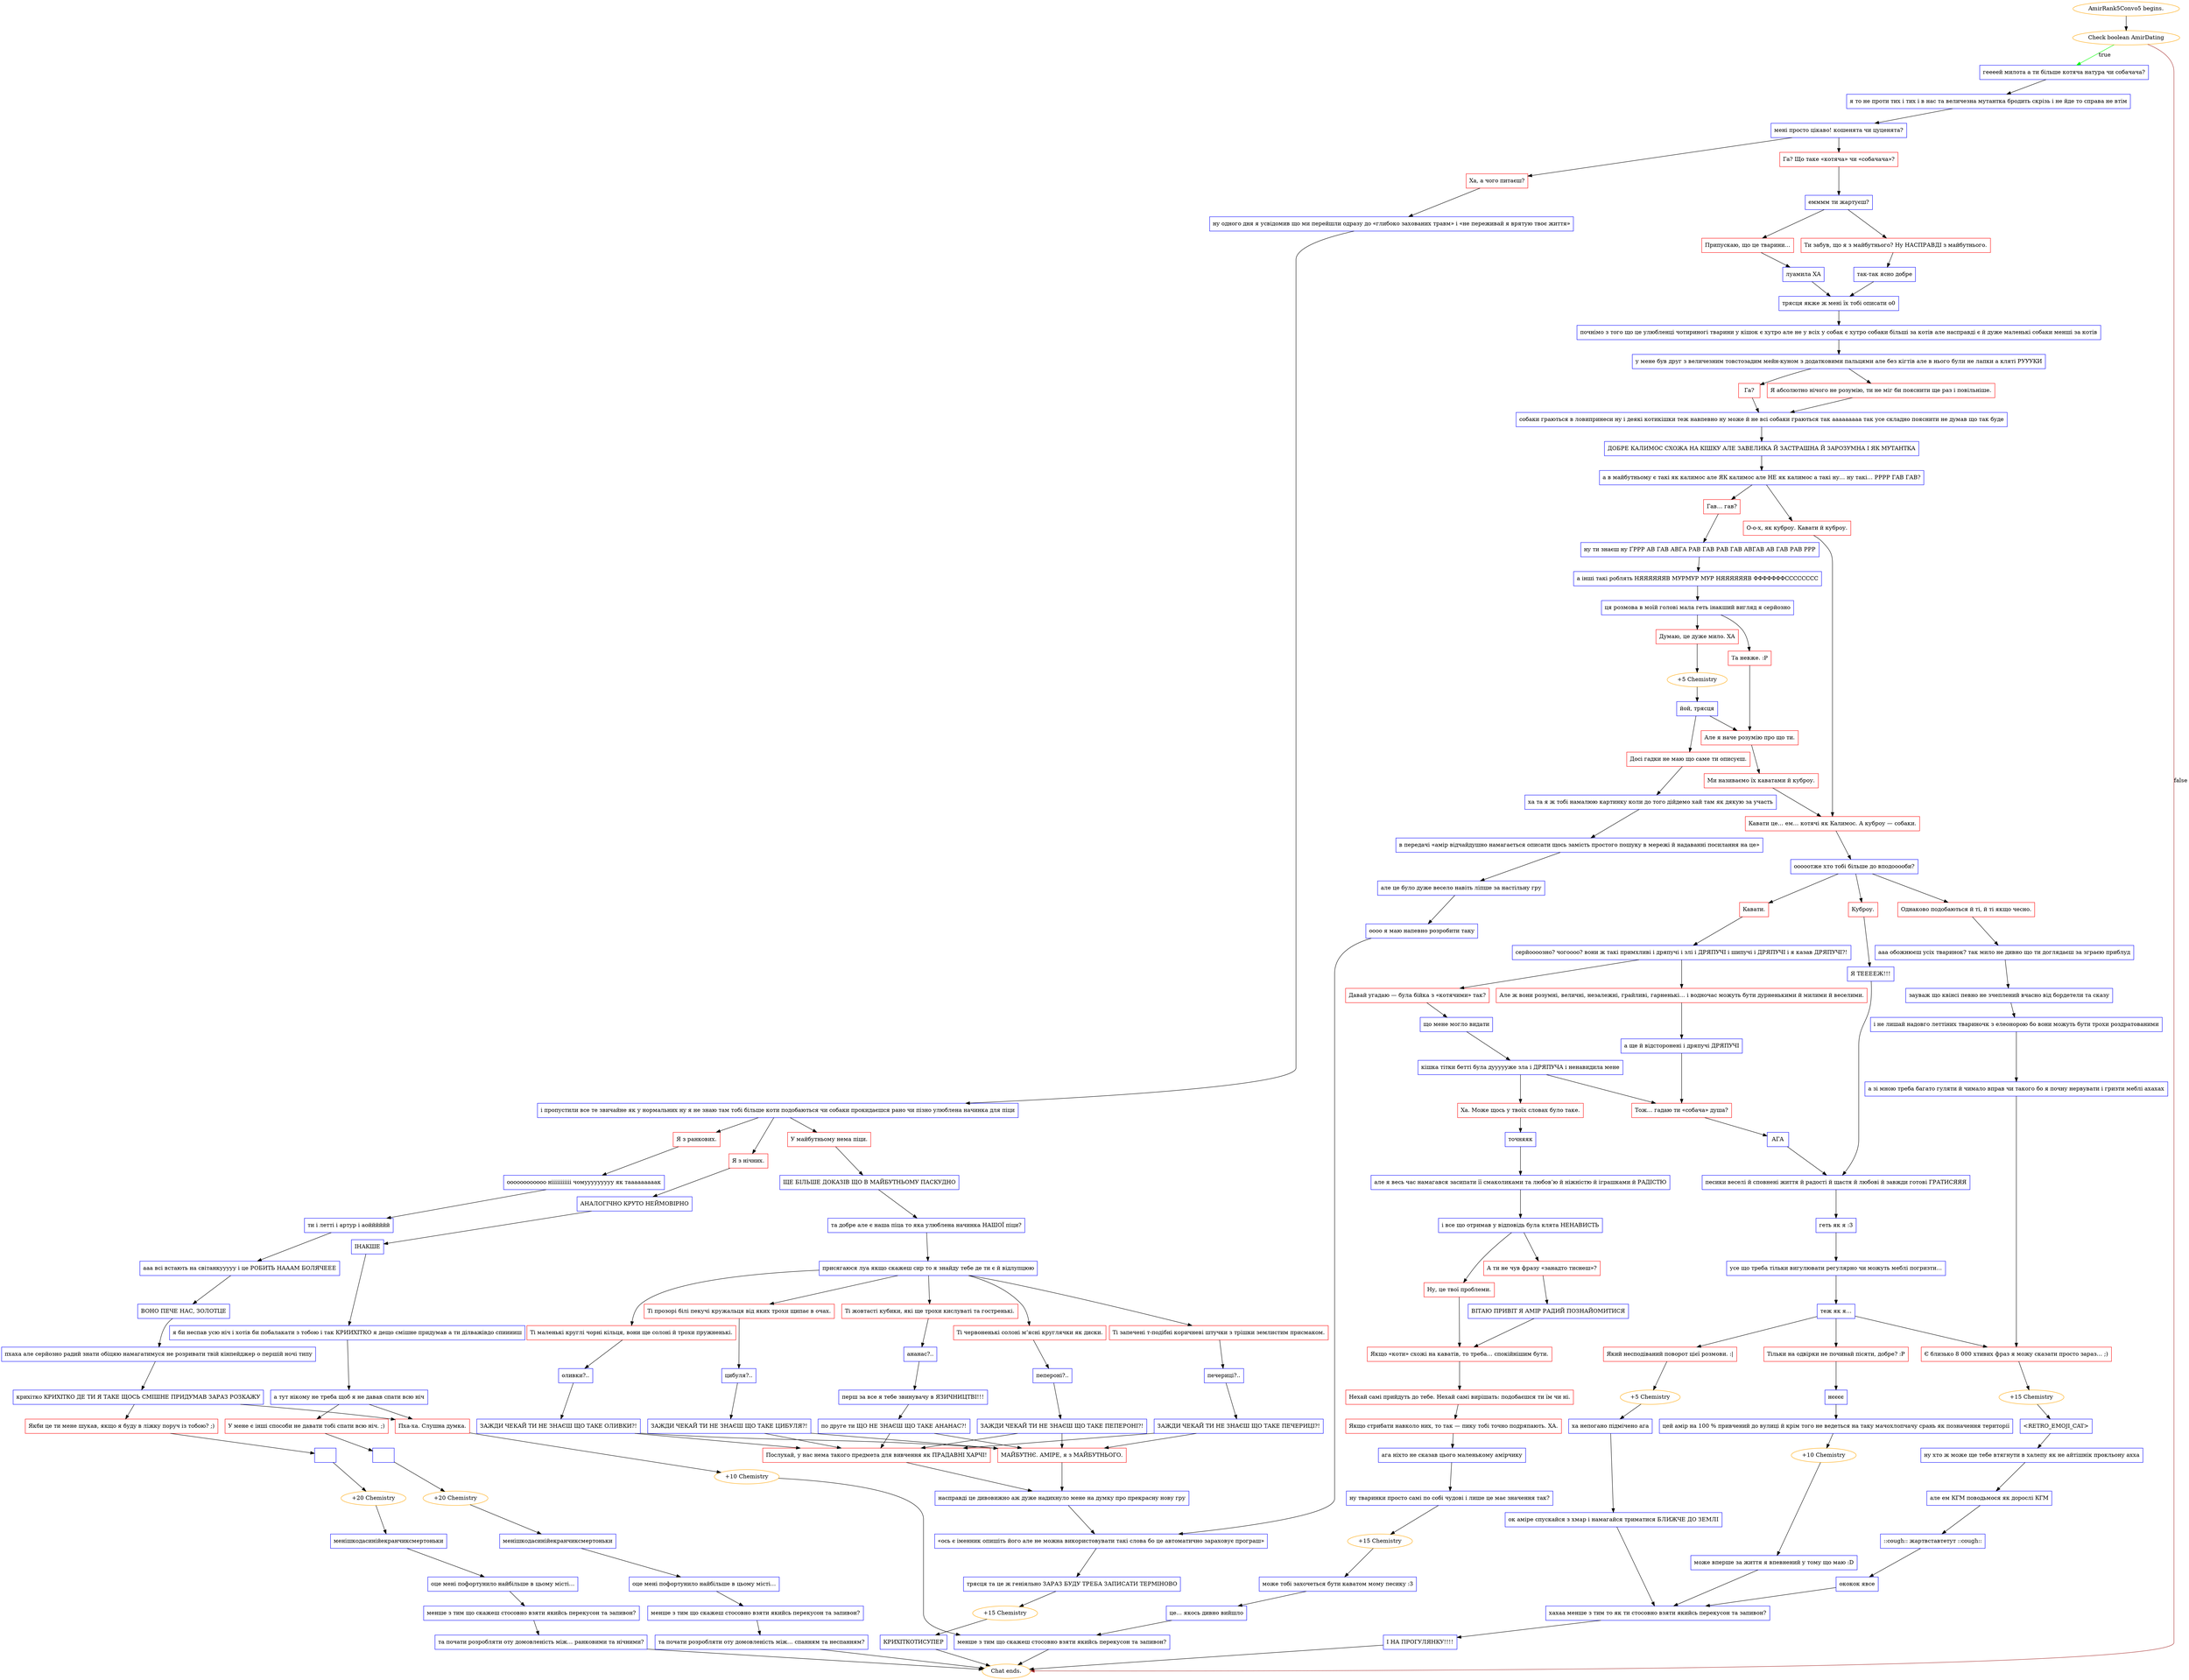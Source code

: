 digraph {
	"AmirRank5Convo5 begins." [color=orange];
		"AmirRank5Convo5 begins." -> j3879414663;
	j3879414663 [label="Check boolean AmirDating",color=orange];
		j3879414663 -> j1353993145 [label=true,color=green];
		j3879414663 -> "Chat ends." [label=false,color=brown];
	j1353993145 [label="геееей милота а ти більше котяча натура чи собачача?",shape=box,color=blue];
		j1353993145 -> j1769073111;
	"Chat ends." [color=orange];
	j1769073111 [label="я то не проти тих і тих і в нас та величезна мутантка бродить скрізь і не йде то справа не втім",shape=box,color=blue];
		j1769073111 -> j3274690112;
	j3274690112 [label="мені просто цікаво! кошенята чи цуценята?",shape=box,color=blue];
		j3274690112 -> j319155789;
		j3274690112 -> j1155058448;
	j319155789 [label="Га? Що таке «котяча» чи «собачача»?",shape=box,color=red];
		j319155789 -> j1035656045;
	j1155058448 [label="Ха, а чого питаєш?",shape=box,color=red];
		j1155058448 -> j1392165703;
	j1035656045 [label="емммм ти жартуєш?",shape=box,color=blue];
		j1035656045 -> j4047096736;
		j1035656045 -> j946358981;
	j1392165703 [label="ну одного дня я усвідомив що ми перейшли одразу до «глибоко захованих травм» і «не переживай я врятую твоє життя»",shape=box,color=blue];
		j1392165703 -> j2135425377;
	j4047096736 [label="Ти забув, що я з майбутнього? Ну НАСПРАВДІ з майбутнього.",shape=box,color=red];
		j4047096736 -> j929149371;
	j946358981 [label="Припускаю, що це тварини…",shape=box,color=red];
		j946358981 -> j2131889244;
	j2135425377 [label="і пропустили все те звичайне як у нормальних ну я не знаю там тобі більше коти подобаються чи собаки прокидаєшся рано чи пізно улюблена начинка для піци",shape=box,color=blue];
		j2135425377 -> j308864620;
		j2135425377 -> j214006978;
		j2135425377 -> j3785923624;
	j929149371 [label="так-так ясно добре",shape=box,color=blue];
		j929149371 -> j499389953;
	j2131889244 [label="луамила ХА",shape=box,color=blue];
		j2131889244 -> j499389953;
	j308864620 [label="Я з ранкових.",shape=box,color=red];
		j308864620 -> j2543437839;
	j214006978 [label="Я з нічних.",shape=box,color=red];
		j214006978 -> j3682458064;
	j3785923624 [label="У майбутньому нема піци.",shape=box,color=red];
		j3785923624 -> j791164881;
	j499389953 [label="трясця якже ж мені їх тобі описати о0",shape=box,color=blue];
		j499389953 -> j1248689382;
	j2543437839 [label="оооооооооооо нііііііііііі чомууууууууу як тааааааааак",shape=box,color=blue];
		j2543437839 -> j1071940;
	j3682458064 [label="АНАЛОГІЧНО КРУТО НЕЙМОВІРНО",shape=box,color=blue];
		j3682458064 -> j4131285755;
	j791164881 [label="ЩЕ БІЛЬШЕ ДОКАЗІВ ЩО В МАЙБУТНЬОМУ ПАСКУДНО",shape=box,color=blue];
		j791164881 -> j2539927394;
	j1248689382 [label="почнімо з того що це улюбленці чотириногі тварини у кішок є хутро але не у всіх у собак є хутро собаки більші за котів але насправді є й дуже маленькі собаки менші за котів",shape=box,color=blue];
		j1248689382 -> j553737249;
	j1071940 [label="ти і летті і артур і аойййййй",shape=box,color=blue];
		j1071940 -> j3695884384;
	j4131285755 [label="ІНАКШЕ",shape=box,color=blue];
		j4131285755 -> j7566762;
	j2539927394 [label="та добре але є наша піца то яка улюблена начинка НАШОЇ піци?",shape=box,color=blue];
		j2539927394 -> j284750938;
	j553737249 [label="у мене був друг з величезним товстозадим мейн-куном з додатковими пальцями але без кігтів але в нього були не лапки а кляті РУУУКИ",shape=box,color=blue];
		j553737249 -> j2567126998;
		j553737249 -> j1906995864;
	j3695884384 [label="ааа всі встають на світанкууууу і це РОБИТЬ НАААМ БОЛЯЧЕЕЕ",shape=box,color=blue];
		j3695884384 -> j1131788651;
	j7566762 [label="я би неспав усю ніч і хотів би побалакати з тобою і так КРИИХІТКО я дещо смішне придумав а ти ділважівдо спииииш",shape=box,color=blue];
		j7566762 -> j1767662171;
	j284750938 [label="присягаюся луа якщо скажеш сир то я знайду тебе де ти є й відлупцюю",shape=box,color=blue];
		j284750938 -> j1657921556;
		j284750938 -> j2493744842;
		j284750938 -> j1195632617;
		j284750938 -> j2542762309;
		j284750938 -> j2886550522;
	j2567126998 [label="Я абсолютно нічого не розумію, ти не міг би пояснити ще раз і повільніше.",shape=box,color=red];
		j2567126998 -> j3149337959;
	j1906995864 [label="Га?",shape=box,color=red];
		j1906995864 -> j3149337959;
	j1131788651 [label="ВОНО ПЕЧЕ НАС, ЗОЛОТЦЕ",shape=box,color=blue];
		j1131788651 -> j4007543125;
	j1767662171 [label="а тут нікому не треба щоб я не давав спати всю ніч",shape=box,color=blue];
		j1767662171 -> j3454513835;
		j1767662171 -> j403462499;
	j1657921556 [label="Ті червоненькі солоні м’ясні круглячки як диски.",shape=box,color=red];
		j1657921556 -> j1909719722;
	j2493744842 [label="Ті маленькі круглі чорні кільця, вони ще солоні й трохи пружненькі.",shape=box,color=red];
		j2493744842 -> j2838118472;
	j1195632617 [label="Ті запечені т-подібні коричневі штучки з трішки землистим присмаком.",shape=box,color=red];
		j1195632617 -> j814139504;
	j2542762309 [label="Ті прозорі білі пекучі кружальця від яких трохи щипає в очах.",shape=box,color=red];
		j2542762309 -> j3679780802;
	j2886550522 [label="Ті жовтасті кубики, які ще трохи кислуваті та гостренькі.",shape=box,color=red];
		j2886550522 -> j551915131;
	j3149337959 [label="собаки граються в ловипринеси ну і деякі котикішки теж навпевно ну може й не всі собаки граються так ааааааааа так усе складно пояснити не думав що так буде",shape=box,color=blue];
		j3149337959 -> j2882502291;
	j4007543125 [label="пхаха але серйозно радий знати обіцяю намагатимуся не розривати твій кінпейджер о першій ночі типу",shape=box,color=blue];
		j4007543125 -> j424193700;
	j3454513835 [label="У мене є інші способи не давати тобі спати всю ніч. ;)",shape=box,color=red];
		j3454513835 -> j2539762879;
	j403462499 [label="Пха-ха. Слушна думка.",shape=box,color=red];
		j403462499 -> j707821497;
	j1909719722 [label="пепероні?..",shape=box,color=blue];
		j1909719722 -> j914357405;
	j2838118472 [label="оливки?..",shape=box,color=blue];
		j2838118472 -> j1199030436;
	j814139504 [label="печериці?..",shape=box,color=blue];
		j814139504 -> j2586718119;
	j3679780802 [label="цибуля?..",shape=box,color=blue];
		j3679780802 -> j3522758904;
	j551915131 [label="ананас?..",shape=box,color=blue];
		j551915131 -> j453019877;
	j2882502291 [label="ДОБРЕ КАЛИМОС СХОЖА НА КІШКУ АЛЕ ЗАВЕЛИКА Й ЗАСТРАШНА Й ЗАРОЗУМНА І ЯК МУТАНТКА",shape=box,color=blue];
		j2882502291 -> j506392338;
	j424193700 [label="крихітко КРИХІТКО ДЕ ТИ Я ТАКЕ ЩОСЬ СМІШНЕ ПРИДУМАВ ЗАРАЗ РОЗКАЖУ",shape=box,color=blue];
		j424193700 -> j599120921;
		j424193700 -> j403462499;
	j2539762879 [label="  ",shape=box,color=blue];
		j2539762879 -> j2047733827;
	j707821497 [label="+10 Chemistry",color=orange];
		j707821497 -> j3598586453;
	j914357405 [label="ЗАЖДИ ЧЕКАЙ ТИ НЕ ЗНАЄШ ЩО ТАКЕ ПЕПЕРОНІ?!",shape=box,color=blue];
		j914357405 -> j1613707485;
		j914357405 -> j4058482037;
	j1199030436 [label="ЗАЖДИ ЧЕКАЙ ТИ НЕ ЗНАЄШ ЩО ТАКЕ ОЛИВКИ?!",shape=box,color=blue];
		j1199030436 -> j1613707485;
		j1199030436 -> j4058482037;
	j2586718119 [label="ЗАЖДИ ЧЕКАЙ ТИ НЕ ЗНАЄШ ЩО ТАКЕ ПЕЧЕРИЦІ?!",shape=box,color=blue];
		j2586718119 -> j1613707485;
		j2586718119 -> j4058482037;
	j3522758904 [label="ЗАЖДИ ЧЕКАЙ ТИ НЕ ЗНАЄШ ЩО ТАКЕ ЦИБУЛЯ?!",shape=box,color=blue];
		j3522758904 -> j1613707485;
		j3522758904 -> j4058482037;
	j453019877 [label="перш за все я тебе звинувачу в ЯЗИЧНИЦТВІ!!!",shape=box,color=blue];
		j453019877 -> j2237622732;
	j506392338 [label="а в майбутньому є такі як калимос але ЯК калимос але НЕ як калимос а такі ну… ну такі… РРРР ГАВ ГАВ?",shape=box,color=blue];
		j506392338 -> j624590397;
		j506392338 -> j661119678;
	j599120921 [label="Якби це ти мене шукав, якщо я буду в ліжку поруч із тобою? ;)",shape=box,color=red];
		j599120921 -> j2011298532;
	j2047733827 [label="+20 Chemistry",color=orange];
		j2047733827 -> j2591768188;
	j3598586453 [label="менше з тим що скажеш стосовно взяти якийсь перекусон та запивон?",shape=box,color=blue];
		j3598586453 -> "Chat ends.";
	j1613707485 [label="МАЙБУТНЄ. АМІРЕ, я з МАЙБУТНЬОГО.",shape=box,color=red];
		j1613707485 -> j2581868354;
	j4058482037 [label="Послухай, у нас нема такого предмета для вивчення як ПРАДАВНІ ХАРЧІ!",shape=box,color=red];
		j4058482037 -> j2581868354;
	j2237622732 [label="по друге ти ЩО НЕ ЗНАЄШ ЩО ТАКЕ АНАНАС?!",shape=box,color=blue];
		j2237622732 -> j1613707485;
		j2237622732 -> j4058482037;
	j624590397 [label="О-о-х, як куброу. Кавати й куброу.",shape=box,color=red];
		j624590397 -> j2770587064;
	j661119678 [label="Гав… гав?",shape=box,color=red];
		j661119678 -> j3100428914;
	j2011298532 [label="  ",shape=box,color=blue];
		j2011298532 -> j929526123;
	j2591768188 [label="менішкодасинійекранчиксмертоньки",shape=box,color=blue];
		j2591768188 -> j2786595477;
	j2581868354 [label="насправді це дивовижно аж дуже надихнуло мене на думку про прекрасну нову гру",shape=box,color=blue];
		j2581868354 -> j3379775273;
	j2770587064 [label="Кавати це… ем… котячі як Калимос. А куброу — собаки.",shape=box,color=red];
		j2770587064 -> j3610650597;
	j3100428914 [label="ну ти знаєш ну ҐРРР АВ ГАВ АВГА РАВ ГАВ РАВ ГАВ АВГАВ АВ ГАВ РАВ РРР",shape=box,color=blue];
		j3100428914 -> j3368201955;
	j929526123 [label="+20 Chemistry",color=orange];
		j929526123 -> j83580234;
	j2786595477 [label="оце мені пофортунило найбільше в цьому місті…",shape=box,color=blue];
		j2786595477 -> j2771231157;
	j3379775273 [label="«ось є іменник опишіть його але не можна використовувати такі слова бо це автоматично зараховує програш»",shape=box,color=blue];
		j3379775273 -> j935094780;
	j3610650597 [label="ооооотже хто тобі більше до вподооооби?",shape=box,color=blue];
		j3610650597 -> j3357680819;
		j3610650597 -> j3337452717;
		j3610650597 -> j1723420492;
	j3368201955 [label="а інші такі роблять НЯЯЯЯЯЯВ МУРМУР МУР НЯЯЯЯЯЯВ ФФФФФФФСССССССС",shape=box,color=blue];
		j3368201955 -> j1682860091;
	j83580234 [label="менішкодасинійекранчиксмертоньки",shape=box,color=blue];
		j83580234 -> j4057528912;
	j2771231157 [label="менше з тим що скажеш стосовно взяти якийсь перекусон та запивон?",shape=box,color=blue];
		j2771231157 -> j84313494;
	j935094780 [label="трясця та це ж геніяльно ЗАРАЗ БУДУ ТРЕБА ЗАПИСАТИ ТЕРМІНОВО",shape=box,color=blue];
		j935094780 -> j1763308434;
	j3357680819 [label="Кавати.",shape=box,color=red];
		j3357680819 -> j2177210758;
	j3337452717 [label="Куброу.",shape=box,color=red];
		j3337452717 -> j2108155432;
	j1723420492 [label="Однаково подобаються й ті, й ті якщо чесно.",shape=box,color=red];
		j1723420492 -> j3327069459;
	j1682860091 [label="ця розмова в моїй голові мала геть інакший вигляд я серйозно",shape=box,color=blue];
		j1682860091 -> j1257712004;
		j1682860091 -> j2987477205;
	j4057528912 [label="оце мені пофортунило найбільше в цьому місті…",shape=box,color=blue];
		j4057528912 -> j2938831442;
	j84313494 [label="та почати розробляти оту домовленість між… спанням та неспанням?",shape=box,color=blue];
		j84313494 -> "Chat ends.";
	j1763308434 [label="+15 Chemistry",color=orange];
		j1763308434 -> j1194915059;
	j2177210758 [label="серйоооозно? чогоооо? вони ж такі примхливі і дряпучі і злі і ДРЯПУЧІ і шипучі і ДРЯПУЧІ і я казав ДРЯПУЧІ?!",shape=box,color=blue];
		j2177210758 -> j234127210;
		j2177210758 -> j3250837687;
	j2108155432 [label="Я ТЕЕЕЕЖ!!!",shape=box,color=blue];
		j2108155432 -> j2292669580;
	j3327069459 [label="ааа обожнюєш усіх тваринок? так мило не дивно що ти доглядаєш за зграєю приблуд",shape=box,color=blue];
		j3327069459 -> j501713779;
	j1257712004 [label="Та невже. :Р",shape=box,color=red];
		j1257712004 -> j3153038862;
	j2987477205 [label="Думаю, це дуже мило. ХА",shape=box,color=red];
		j2987477205 -> j1739821749;
	j2938831442 [label="менше з тим що скажеш стосовно взяти якийсь перекусон та запивон?",shape=box,color=blue];
		j2938831442 -> j2065191991;
	j1194915059 [label="КРИХІТКОТИСУПЕР",shape=box,color=blue];
		j1194915059 -> "Chat ends.";
	j234127210 [label="Давай угадаю — була бійка з «котячими» так?",shape=box,color=red];
		j234127210 -> j1545299307;
	j3250837687 [label="Але ж вони розумні, величні, незалежні, грайливі, гарненькі… і водночас можуть бути дурненькими й милими й веселими.",shape=box,color=red];
		j3250837687 -> j3660858087;
	j2292669580 [label="песики веселі й сповнені життя й радості й щастя й любові й завжди готові ГРАТИСЯЯЯ",shape=box,color=blue];
		j2292669580 -> j1531185743;
	j501713779 [label="зауваж що квінсі певно не зчеплений вчасно від бордетели та сказу",shape=box,color=blue];
		j501713779 -> j4287678001;
	j3153038862 [label="Але я наче розумію про що ти.",shape=box,color=red];
		j3153038862 -> j1945806033;
	j1739821749 [label="+5 Chemistry",color=orange];
		j1739821749 -> j1636666414;
	j2065191991 [label="та почати розробляти оту домовленість між… ранковими та нічними?",shape=box,color=blue];
		j2065191991 -> "Chat ends.";
	j1545299307 [label="що мене могло видати",shape=box,color=blue];
		j1545299307 -> j4218765597;
	j3660858087 [label="а ще й відсторонені і дряпучі ДРЯПУЧІ",shape=box,color=blue];
		j3660858087 -> j1797730198;
	j1531185743 [label="геть як я :3",shape=box,color=blue];
		j1531185743 -> j3259466194;
	j4287678001 [label="і не лишай надовго леттіних твариночк з елеонорою бо вони можуть бути трохи роздратованими",shape=box,color=blue];
		j4287678001 -> j599627536;
	j1945806033 [label="Ми називаємо їх каватами й куброу.",shape=box,color=red];
		j1945806033 -> j2770587064;
	j1636666414 [label="йой, трясця",shape=box,color=blue];
		j1636666414 -> j3153038862;
		j1636666414 -> j1446930504;
	j4218765597 [label="кішка тітки бетті була дуууууже зла і ДРЯПУЧА і ненавидила мене",shape=box,color=blue];
		j4218765597 -> j3918171415;
		j4218765597 -> j1797730198;
	j1797730198 [label="Тож… гадаю ти «собача» душа?",shape=box,color=red];
		j1797730198 -> j1293115810;
	j3259466194 [label="усе що треба тільки вигулювати регулярно чи можуть меблі погризти…",shape=box,color=blue];
		j3259466194 -> j451705511;
	j599627536 [label="а зі мною треба багато гуляти й чимало вправ чи такого бо я почну нервувати і гризти меблі ахахах",shape=box,color=blue];
		j599627536 -> j2875303703;
	j1446930504 [label="Досі гадки не маю що саме ти описуєш.",shape=box,color=red];
		j1446930504 -> j2661096294;
	j3918171415 [label="Ха. Може щось у твоїх словах було таке.",shape=box,color=red];
		j3918171415 -> j2867781016;
	j1293115810 [label="АГА",shape=box,color=blue];
		j1293115810 -> j2292669580;
	j451705511 [label="теж як я…",shape=box,color=blue];
		j451705511 -> j468594578;
		j451705511 -> j680425902;
		j451705511 -> j2875303703;
	j2875303703 [label="Є близько 8 000 хтивих фраз я можу сказати просто зараз… ;)",shape=box,color=red];
		j2875303703 -> j3719053664;
	j2661096294 [label="ха та я ж тобі намалюю картинку коли до того дійдемо хай там як дякую за участь",shape=box,color=blue];
		j2661096294 -> j3076582958;
	j2867781016 [label="точняяк",shape=box,color=blue];
		j2867781016 -> j2123674965;
	j468594578 [label="Який несподіваний поворот цієї розмови. :|",shape=box,color=red];
		j468594578 -> j283104139;
	j680425902 [label="Тільки на одвірки не починай пісяти, добре? :Р",shape=box,color=red];
		j680425902 -> j2330074672;
	j3719053664 [label="+15 Chemistry",color=orange];
		j3719053664 -> j2053196400;
	j3076582958 [label="в передачі «амір відчайдушно намагається описати щось замість простого пошуку в мережі й надаванні посилання на це»",shape=box,color=blue];
		j3076582958 -> j4098758359;
	j2123674965 [label="але я весь час намагався засипати її смаколиками та любов’ю й ніжністю й іграшками й РАДІСТЮ",shape=box,color=blue];
		j2123674965 -> j3517494509;
	j283104139 [label="+5 Chemistry",color=orange];
		j283104139 -> j2612695997;
	j2330074672 [label="нєєєє",shape=box,color=blue];
		j2330074672 -> j102985345;
	j2053196400 [label="<RETRO_EMOJI_CAT>",shape=box,color=blue];
		j2053196400 -> j2068904991;
	j4098758359 [label="але це було дуже весело навіть ліпше за настільну гру",shape=box,color=blue];
		j4098758359 -> j3830574825;
	j3517494509 [label="і все що отримав у відповідь була клята НЕНАВИСТЬ",shape=box,color=blue];
		j3517494509 -> j1422809662;
		j3517494509 -> j1225677573;
	j2612695997 [label="ха непогано підмічено ага",shape=box,color=blue];
		j2612695997 -> j1512722717;
	j102985345 [label="цей амір на 100 % привчений до вулиці й крім того не ведеться на таку мачохлопчачу срань як позначення території",shape=box,color=blue];
		j102985345 -> j2329337523;
	j2068904991 [label="ну хто ж може ще тебе втягнути в халепу як не айтішнік прокльону ахха",shape=box,color=blue];
		j2068904991 -> j531856469;
	j3830574825 [label="оооо я маю напевно розробити таку",shape=box,color=blue];
		j3830574825 -> j3379775273;
	j1422809662 [label="А ти не чув фразу «занадто тиснеш»?",shape=box,color=red];
		j1422809662 -> j289390939;
	j1225677573 [label="Ну, це твої проблеми.",shape=box,color=red];
		j1225677573 -> j263703634;
	j1512722717 [label="ок аміре спускайся з хмар і намагайся триматися БЛИЖЧЕ ДО ЗЕМЛІ",shape=box,color=blue];
		j1512722717 -> j1406341141;
	j2329337523 [label="+10 Chemistry",color=orange];
		j2329337523 -> j3136475895;
	j531856469 [label="але ем КГМ поводьмося як дорослі КГМ",shape=box,color=blue];
		j531856469 -> j2460843736;
	j289390939 [label="ВІТАЮ ПРИВІТ Я АМІР РАДИЙ ПОЗНАЙОМИТИСЯ",shape=box,color=blue];
		j289390939 -> j263703634;
	j263703634 [label="Якщо «коти» схожі на каватів, то треба… спокійнішим бути.",shape=box,color=red];
		j263703634 -> j727297673;
	j1406341141 [label="хахаа менше з тим то як ти стосовно взяти якийсь перекусон та запивон?",shape=box,color=blue];
		j1406341141 -> j771536833;
	j3136475895 [label="може вперше за життя я впевнений у тому що маю :D",shape=box,color=blue];
		j3136475895 -> j1406341141;
	j2460843736 [label="::cough:: жартвставтетут ::cough::",shape=box,color=blue];
		j2460843736 -> j1343793135;
	j727297673 [label="Нехай самі прийдуть до тебе. Нехай самі вирішать: подобаєшся ти їм чи ні.",shape=box,color=red];
		j727297673 -> j3987825344;
	j771536833 [label="І НА ПРОГУЛЯНКУ!!!!",shape=box,color=blue];
		j771536833 -> "Chat ends.";
	j1343793135 [label="ококок явсе",shape=box,color=blue];
		j1343793135 -> j1406341141;
	j3987825344 [label="Якщо стрибати навколо них, то так — пику тобі точно подряпають. ХА.",shape=box,color=red];
		j3987825344 -> j3219751472;
	j3219751472 [label="ага ніхто не сказав цього маленькому амірчику",shape=box,color=blue];
		j3219751472 -> j1297777742;
	j1297777742 [label="ну тваринки просто самі по собі чудові і лише це має значення так?",shape=box,color=blue];
		j1297777742 -> j4231922822;
	j4231922822 [label="+15 Chemistry",color=orange];
		j4231922822 -> j1360225912;
	j1360225912 [label="може тобі захочеться бути каватом мому песику :3",shape=box,color=blue];
		j1360225912 -> j1028241992;
	j1028241992 [label="це… якось дивно вийшло",shape=box,color=blue];
		j1028241992 -> j3598586453;
}